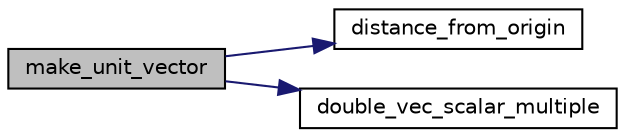 digraph "make_unit_vector"
{
  edge [fontname="Helvetica",fontsize="10",labelfontname="Helvetica",labelfontsize="10"];
  node [fontname="Helvetica",fontsize="10",shape=record];
  rankdir="LR";
  Node407 [label="make_unit_vector",height=0.2,width=0.4,color="black", fillcolor="grey75", style="filled", fontcolor="black"];
  Node407 -> Node408 [color="midnightblue",fontsize="10",style="solid",fontname="Helvetica"];
  Node408 [label="distance_from_origin",height=0.2,width=0.4,color="black", fillcolor="white", style="filled",URL="$d0/d22/numerics_8_c.html#a50eb5f15bc224ba39b230108981e2763"];
  Node407 -> Node409 [color="midnightblue",fontsize="10",style="solid",fontname="Helvetica"];
  Node409 [label="double_vec_scalar_multiple",height=0.2,width=0.4,color="black", fillcolor="white", style="filled",URL="$d0/d22/numerics_8_c.html#aa29261af29e79594ff79aecd6dd9643a"];
}
